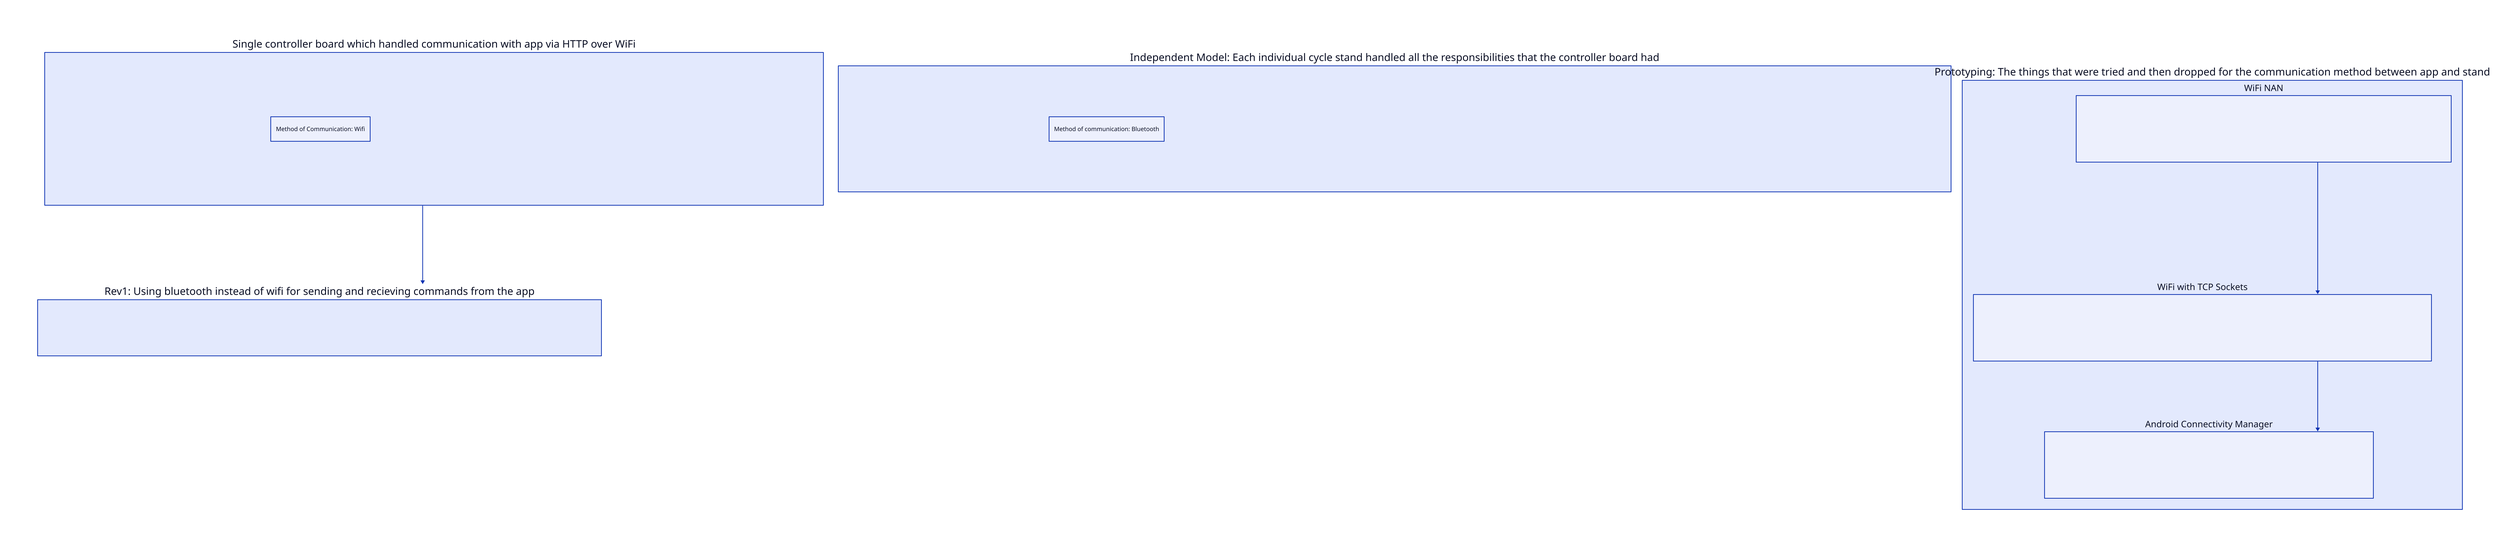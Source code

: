 Monolith Model: "Single controller board which handled communication with app via HTTP over WiFi" {
  Significant Electronic Components: |`
    # Significant Electronic Components
    - Controller Board
      - Arduino for controlling locks
      - NodeMCU for communicating with the app via WIFI
      - NodeMCU for recieving the data from the RFID Scanners
      - 8 Channel relay board connected to the electronics lock.

    - Stand Units
      - RFID Scanner for reading the RFID tags on cycles
      - RFID Controller for sending the RFID tag to the controller board.
      - Solenoid Lock which are directly controlled by arduino via the relay.
  `|
  "Method of Communication: Wifi"

  Advantages: |`
    # Advantages
    - Was tested to work
  `|
  Disadvantages: |`
    # Disadvantages
    - Unreliable due to the communication between arduino, and nodemcus being unreliable and sometimes disconnecting.
    - Users needed to be provided with the wifi password and ssid, then they needed to manually connect to the wifi to be able to unlock
    - Anyone could come and unlock any cycle, without any authorization.
  `|

}


Monolith Revision 1: "Rev1: Using bluetooth instead of wifi for sending and recieving commands from the app" {
  Advantages: |`
    # Advantages
    - Users could scan a code to get the mac address and connect that way
  `|
  Disadvantages: |`
    # Disadvantages
    - Added even more vulnerability, as not even a password was needed, and bluetooth traffic can be easily listened to by a third party.
  `|
}

Monolith Model -> Monolith Revision 1

Independent Model: "Independent Model: Each individual cycle stand handled all the responsibilities that the controller board had" {
  Significant Electronic Components: |`
    # Significant Electronic Components
    - Stand Units
      - RFID Scanner for reading tags
      - Solenoid Lock
      - Relay as a switch for the lock
      - Stand Controller for 
        - Communicating with the app
        - Locking or unlocking via relay
        - Storing the value of cycle tag
  `|

  "Method of communication: Bluetooth"

  Advantages: |`
    # Advantages
    - Users could scan a qr code to get the status, or unlock the stand.
    - Removed the contoller board, and due to this, the unreliability because of the data communication between the difference controllers was also removed.
  `|
  Disadvantages: |`
    # Disadvantages
    - It still suffered the same problems as the Monolith Revision 1, i.e. Data could be easily read by anybody and stand could be unlocked
  `|
}

Independent Model Communication Prototyping: "Prototyping: The things that were tried and then dropped for the communication method between app and stand" {
  WiFi NAN: {
    Advantages: |`
      # Advantages
      - Ease of use bluetooth
      - Security and reliability of WiFi
    `|
    Disadvantages: |`
      # Disadvantages
      - No support for NodeMCU, even though support was added for the esp32, it wasn't backported
    `|
  }

  WiFi with TCP Sockets: {
    Advantages: |`
      # Advantages
      - No need to setup a webserver for sending and recieving data.
      - Ability to configure to make sure that the internet is not routed through the wifi
    `|
    Disadvantages: |`
      # Disadvantages
      - Unreliable, probably because of programming error, worth investigating later.
      - Unexpectedly disconnecting, leading the app or nodemcu to crash.
    `|
  }

  WiFi NAN -> WiFi with TCP Sockets
  
  Android Connectivity Manager: {
    Advantages: |`
      # Advantages
      - Can use regular http methods and protocol for communication with stand
      - Reliably works after testing.
    `|
    Disadvantages: |`
      # Disadvantages
      - Only available after Android 10
    `|
  }

  WiFi with TCP Sockets -> Android Connectivity Manager

}

